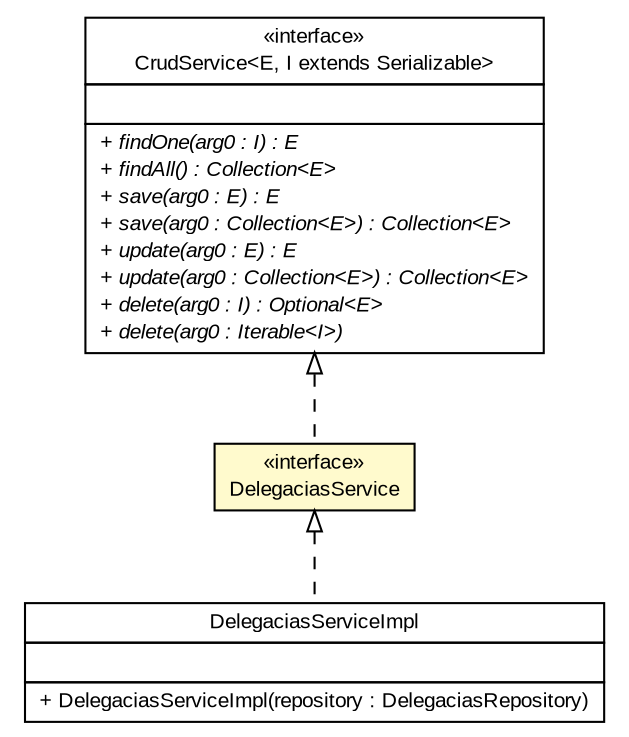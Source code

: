 #!/usr/local/bin/dot
#
# Class diagram 
# Generated by UMLGraph version R5_6 (http://www.umlgraph.org/)
#

digraph G {
	edge [fontname="arial",fontsize=10,labelfontname="arial",labelfontsize=10];
	node [fontname="arial",fontsize=10,shape=plaintext];
	nodesep=0.25;
	ranksep=0.5;
	// br.gov.to.sefaz.arr.parametros.business.service.DelegaciasService
	c76026 [label=<<table title="br.gov.to.sefaz.arr.parametros.business.service.DelegaciasService" border="0" cellborder="1" cellspacing="0" cellpadding="2" port="p" bgcolor="lemonChiffon" href="./DelegaciasService.html">
		<tr><td><table border="0" cellspacing="0" cellpadding="1">
<tr><td align="center" balign="center"> &#171;interface&#187; </td></tr>
<tr><td align="center" balign="center"> DelegaciasService </td></tr>
		</table></td></tr>
		</table>>, URL="./DelegaciasService.html", fontname="arial", fontcolor="black", fontsize=10.0];
	// br.gov.to.sefaz.arr.parametros.business.service.impl.DelegaciasServiceImpl
	c76053 [label=<<table title="br.gov.to.sefaz.arr.parametros.business.service.impl.DelegaciasServiceImpl" border="0" cellborder="1" cellspacing="0" cellpadding="2" port="p" href="./impl/DelegaciasServiceImpl.html">
		<tr><td><table border="0" cellspacing="0" cellpadding="1">
<tr><td align="center" balign="center"> DelegaciasServiceImpl </td></tr>
		</table></td></tr>
		<tr><td><table border="0" cellspacing="0" cellpadding="1">
<tr><td align="left" balign="left">  </td></tr>
		</table></td></tr>
		<tr><td><table border="0" cellspacing="0" cellpadding="1">
<tr><td align="left" balign="left"> + DelegaciasServiceImpl(repository : DelegaciasRepository) </td></tr>
		</table></td></tr>
		</table>>, URL="./impl/DelegaciasServiceImpl.html", fontname="arial", fontcolor="black", fontsize=10.0];
	//br.gov.to.sefaz.arr.parametros.business.service.DelegaciasService implements br.gov.to.sefaz.business.service.CrudService<E, I extends java.io.Serializable>
	c76351:p -> c76026:p [dir=back,arrowtail=empty,style=dashed];
	//br.gov.to.sefaz.arr.parametros.business.service.impl.DelegaciasServiceImpl implements br.gov.to.sefaz.arr.parametros.business.service.DelegaciasService
	c76026:p -> c76053:p [dir=back,arrowtail=empty,style=dashed];
	// br.gov.to.sefaz.business.service.CrudService<E, I extends java.io.Serializable>
	c76351 [label=<<table title="br.gov.to.sefaz.business.service.CrudService" border="0" cellborder="1" cellspacing="0" cellpadding="2" port="p" href="http://java.sun.com/j2se/1.4.2/docs/api/br/gov/to/sefaz/business/service/CrudService.html">
		<tr><td><table border="0" cellspacing="0" cellpadding="1">
<tr><td align="center" balign="center"> &#171;interface&#187; </td></tr>
<tr><td align="center" balign="center"> CrudService&lt;E, I extends Serializable&gt; </td></tr>
		</table></td></tr>
		<tr><td><table border="0" cellspacing="0" cellpadding="1">
<tr><td align="left" balign="left">  </td></tr>
		</table></td></tr>
		<tr><td><table border="0" cellspacing="0" cellpadding="1">
<tr><td align="left" balign="left"><font face="arial italic" point-size="10.0"> + findOne(arg0 : I) : E </font></td></tr>
<tr><td align="left" balign="left"><font face="arial italic" point-size="10.0"> + findAll() : Collection&lt;E&gt; </font></td></tr>
<tr><td align="left" balign="left"><font face="arial italic" point-size="10.0"> + save(arg0 : E) : E </font></td></tr>
<tr><td align="left" balign="left"><font face="arial italic" point-size="10.0"> + save(arg0 : Collection&lt;E&gt;) : Collection&lt;E&gt; </font></td></tr>
<tr><td align="left" balign="left"><font face="arial italic" point-size="10.0"> + update(arg0 : E) : E </font></td></tr>
<tr><td align="left" balign="left"><font face="arial italic" point-size="10.0"> + update(arg0 : Collection&lt;E&gt;) : Collection&lt;E&gt; </font></td></tr>
<tr><td align="left" balign="left"><font face="arial italic" point-size="10.0"> + delete(arg0 : I) : Optional&lt;E&gt; </font></td></tr>
<tr><td align="left" balign="left"><font face="arial italic" point-size="10.0"> + delete(arg0 : Iterable&lt;I&gt;) </font></td></tr>
		</table></td></tr>
		</table>>, URL="http://java.sun.com/j2se/1.4.2/docs/api/br/gov/to/sefaz/business/service/CrudService.html", fontname="arial", fontcolor="black", fontsize=10.0];
}

